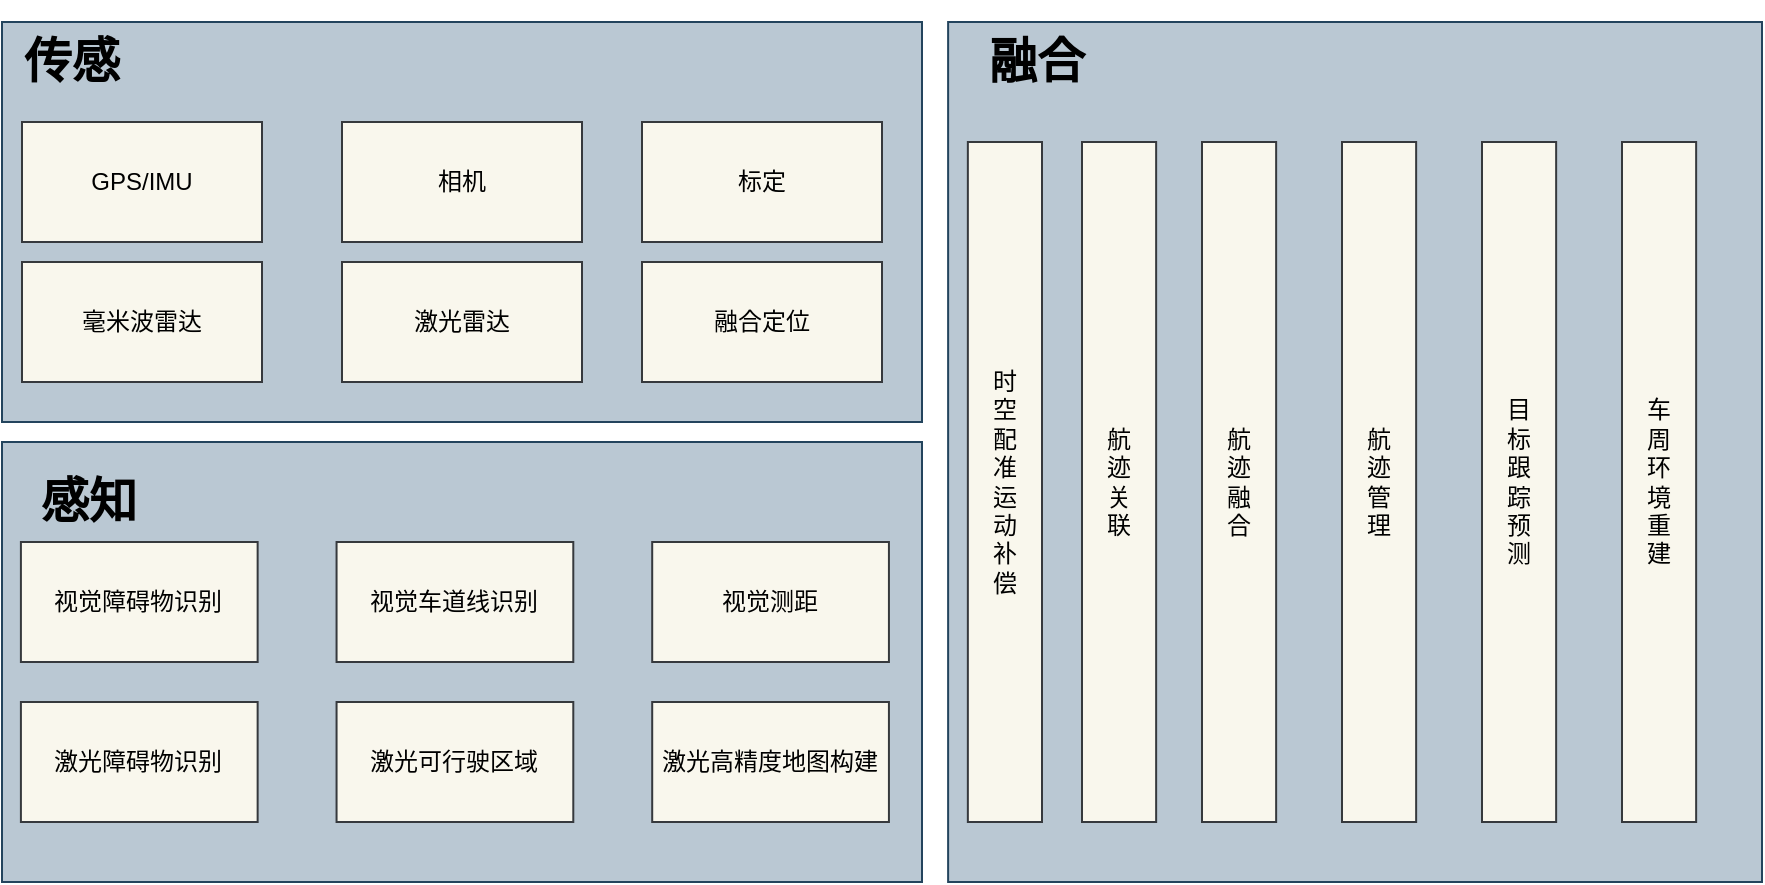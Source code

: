 <mxfile version="14.6.12" type="github">
  <diagram id="O4AEN3zp3_15e8FMVuli" name="第 1 页">
    <mxGraphModel dx="1221" dy="644" grid="1" gridSize="10" guides="1" tooltips="1" connect="1" arrows="1" fold="1" page="1" pageScale="1" pageWidth="3300" pageHeight="4681" math="0" shadow="0">
      <root>
        <mxCell id="0" />
        <mxCell id="1" parent="0" />
        <mxCell id="3C201Es5-cZDIYYvgIIJ-50" value="" style="group;fillColor=#f5f5f5;strokeColor=#666666;fontColor=#333333;" vertex="1" connectable="0" parent="1">
          <mxGeometry x="130" y="130" width="460" height="200" as="geometry" />
        </mxCell>
        <mxCell id="3C201Es5-cZDIYYvgIIJ-47" value="" style="rounded=0;whiteSpace=wrap;html=1;fillColor=#bac8d3;strokeColor=#23445d;" vertex="1" parent="3C201Es5-cZDIYYvgIIJ-50">
          <mxGeometry width="460" height="200" as="geometry" />
        </mxCell>
        <mxCell id="3C201Es5-cZDIYYvgIIJ-40" value="GPS/IMU" style="rounded=0;whiteSpace=wrap;html=1;fillColor=#f9f7ed;strokeColor=#36393d;" vertex="1" parent="3C201Es5-cZDIYYvgIIJ-50">
          <mxGeometry x="10" y="50" width="120" height="60" as="geometry" />
        </mxCell>
        <mxCell id="3C201Es5-cZDIYYvgIIJ-41" value="相机" style="rounded=0;whiteSpace=wrap;html=1;fillColor=#f9f7ed;strokeColor=#36393d;" vertex="1" parent="3C201Es5-cZDIYYvgIIJ-50">
          <mxGeometry x="170" y="50" width="120" height="60" as="geometry" />
        </mxCell>
        <mxCell id="3C201Es5-cZDIYYvgIIJ-42" value="毫米波雷达" style="rounded=0;whiteSpace=wrap;html=1;fillColor=#f9f7ed;strokeColor=#36393d;" vertex="1" parent="3C201Es5-cZDIYYvgIIJ-50">
          <mxGeometry x="10" y="120" width="120" height="60" as="geometry" />
        </mxCell>
        <mxCell id="3C201Es5-cZDIYYvgIIJ-43" value="激光雷达" style="rounded=0;whiteSpace=wrap;html=1;fillColor=#f9f7ed;strokeColor=#36393d;" vertex="1" parent="3C201Es5-cZDIYYvgIIJ-50">
          <mxGeometry x="170" y="120" width="120" height="60" as="geometry" />
        </mxCell>
        <mxCell id="3C201Es5-cZDIYYvgIIJ-44" value="标定" style="rounded=0;whiteSpace=wrap;html=1;fillColor=#f9f7ed;strokeColor=#36393d;" vertex="1" parent="3C201Es5-cZDIYYvgIIJ-50">
          <mxGeometry x="320" y="50" width="120" height="60" as="geometry" />
        </mxCell>
        <mxCell id="3C201Es5-cZDIYYvgIIJ-45" value="融合定位" style="rounded=0;whiteSpace=wrap;html=1;fillColor=#f9f7ed;strokeColor=#36393d;" vertex="1" parent="3C201Es5-cZDIYYvgIIJ-50">
          <mxGeometry x="320" y="120" width="120" height="60" as="geometry" />
        </mxCell>
        <mxCell id="3C201Es5-cZDIYYvgIIJ-49" value="&lt;h1&gt;传感&lt;/h1&gt;" style="text;html=1;strokeColor=none;fillColor=none;align=center;verticalAlign=middle;whiteSpace=wrap;rounded=0;" vertex="1" parent="3C201Es5-cZDIYYvgIIJ-50">
          <mxGeometry y="10" width="70" height="20" as="geometry" />
        </mxCell>
        <mxCell id="3C201Es5-cZDIYYvgIIJ-58" value="" style="group;fillColor=none;" vertex="1" connectable="0" parent="1">
          <mxGeometry x="603.06" y="130" width="406.94" height="430" as="geometry" />
        </mxCell>
        <mxCell id="3C201Es5-cZDIYYvgIIJ-17" value="" style="rounded=0;whiteSpace=wrap;html=1;fillColor=#bac8d3;strokeColor=#23445d;" vertex="1" parent="3C201Es5-cZDIYYvgIIJ-58">
          <mxGeometry width="406.94" height="430" as="geometry" />
        </mxCell>
        <mxCell id="3C201Es5-cZDIYYvgIIJ-8" value="&lt;div align=&quot;center&quot;&gt;时&lt;/div&gt;&lt;div align=&quot;center&quot;&gt;空&lt;/div&gt;&lt;div align=&quot;center&quot;&gt;配&lt;/div&gt;&lt;div align=&quot;center&quot;&gt;准&lt;/div&gt;&lt;div align=&quot;center&quot;&gt;运&lt;/div&gt;&lt;div align=&quot;center&quot;&gt;动&lt;/div&gt;&lt;div align=&quot;center&quot;&gt;补&lt;/div&gt;&lt;div align=&quot;center&quot;&gt;偿&lt;/div&gt;" style="rounded=0;whiteSpace=wrap;html=1;fillColor=#f9f7ed;strokeColor=#36393d;align=center;" vertex="1" parent="3C201Es5-cZDIYYvgIIJ-58">
          <mxGeometry x="9.87" y="60" width="37.07" height="340" as="geometry" />
        </mxCell>
        <mxCell id="3C201Es5-cZDIYYvgIIJ-19" value="&lt;h1&gt;融合&lt;/h1&gt;" style="text;html=1;strokeColor=none;fillColor=none;align=center;verticalAlign=middle;whiteSpace=wrap;rounded=0;" vertex="1" parent="3C201Es5-cZDIYYvgIIJ-58">
          <mxGeometry x="9.865" y="10" width="69.048" height="20" as="geometry" />
        </mxCell>
        <mxCell id="3C201Es5-cZDIYYvgIIJ-51" value="&lt;div align=&quot;center&quot;&gt;航&lt;/div&gt;&lt;div align=&quot;center&quot;&gt;迹&lt;/div&gt;&lt;div align=&quot;center&quot;&gt;关&lt;/div&gt;&lt;div align=&quot;center&quot;&gt;联&lt;br&gt;&lt;/div&gt;" style="rounded=0;whiteSpace=wrap;html=1;fillColor=#f9f7ed;strokeColor=#36393d;align=center;" vertex="1" parent="3C201Es5-cZDIYYvgIIJ-58">
          <mxGeometry x="66.94" y="60" width="37.07" height="340" as="geometry" />
        </mxCell>
        <mxCell id="3C201Es5-cZDIYYvgIIJ-53" value="&lt;div align=&quot;center&quot;&gt;航&lt;/div&gt;&lt;div align=&quot;center&quot;&gt;迹&lt;/div&gt;&lt;div align=&quot;center&quot;&gt;融&lt;/div&gt;&lt;div align=&quot;center&quot;&gt;合&lt;br&gt;&lt;/div&gt;" style="rounded=0;whiteSpace=wrap;html=1;fillColor=#f9f7ed;strokeColor=#36393d;align=center;" vertex="1" parent="3C201Es5-cZDIYYvgIIJ-58">
          <mxGeometry x="126.94" y="60" width="37.07" height="340" as="geometry" />
        </mxCell>
        <mxCell id="3C201Es5-cZDIYYvgIIJ-54" value="&lt;div align=&quot;center&quot;&gt;航&lt;/div&gt;&lt;div align=&quot;center&quot;&gt;迹&lt;/div&gt;&lt;div align=&quot;center&quot;&gt;管&lt;/div&gt;&lt;div align=&quot;center&quot;&gt;理&lt;br&gt;&lt;/div&gt;" style="rounded=0;whiteSpace=wrap;html=1;fillColor=#f9f7ed;strokeColor=#36393d;align=center;" vertex="1" parent="3C201Es5-cZDIYYvgIIJ-58">
          <mxGeometry x="196.94" y="60" width="37.07" height="340" as="geometry" />
        </mxCell>
        <mxCell id="3C201Es5-cZDIYYvgIIJ-56" value="&lt;div&gt;目&lt;/div&gt;&lt;div&gt;标&lt;/div&gt;&lt;div&gt;跟&lt;/div&gt;&lt;div&gt;踪&lt;/div&gt;&lt;div&gt;预&lt;/div&gt;&lt;div&gt;测&lt;/div&gt;" style="rounded=0;whiteSpace=wrap;html=1;fillColor=#f9f7ed;strokeColor=#36393d;align=center;" vertex="1" parent="3C201Es5-cZDIYYvgIIJ-58">
          <mxGeometry x="266.94" y="60" width="37.07" height="340" as="geometry" />
        </mxCell>
        <mxCell id="3C201Es5-cZDIYYvgIIJ-57" value="&lt;div&gt;车&lt;/div&gt;&lt;div&gt;周&lt;/div&gt;&lt;div&gt;环&lt;/div&gt;&lt;div&gt;境&lt;/div&gt;&lt;div&gt;重&lt;/div&gt;&lt;div&gt;建&lt;/div&gt;" style="rounded=0;whiteSpace=wrap;html=1;fillColor=#f9f7ed;strokeColor=#36393d;align=center;" vertex="1" parent="3C201Es5-cZDIYYvgIIJ-58">
          <mxGeometry x="336.94" y="60" width="37.07" height="340" as="geometry" />
        </mxCell>
        <mxCell id="3C201Es5-cZDIYYvgIIJ-60" value="" style="group" vertex="1" connectable="0" parent="1">
          <mxGeometry x="130" y="340" width="460" height="220" as="geometry" />
        </mxCell>
        <mxCell id="3C201Es5-cZDIYYvgIIJ-16" value="" style="rounded=0;whiteSpace=wrap;html=1;fillColor=#bac8d3;strokeColor=#23445d;" vertex="1" parent="3C201Es5-cZDIYYvgIIJ-60">
          <mxGeometry width="460" height="220" as="geometry" />
        </mxCell>
        <mxCell id="3C201Es5-cZDIYYvgIIJ-1" value="视觉障碍物识别" style="rounded=0;whiteSpace=wrap;html=1;fillColor=#f9f7ed;strokeColor=#36393d;" vertex="1" parent="3C201Es5-cZDIYYvgIIJ-60">
          <mxGeometry x="9.456" y="50" width="118.367" height="60" as="geometry" />
        </mxCell>
        <mxCell id="3C201Es5-cZDIYYvgIIJ-2" value="视觉车道线识别" style="rounded=0;whiteSpace=wrap;html=1;fillColor=#f9f7ed;strokeColor=#36393d;" vertex="1" parent="3C201Es5-cZDIYYvgIIJ-60">
          <mxGeometry x="167.279" y="50" width="118.367" height="60" as="geometry" />
        </mxCell>
        <mxCell id="3C201Es5-cZDIYYvgIIJ-3" value="视觉测距" style="rounded=0;whiteSpace=wrap;html=1;fillColor=#f9f7ed;strokeColor=#36393d;" vertex="1" parent="3C201Es5-cZDIYYvgIIJ-60">
          <mxGeometry x="325.102" y="50" width="118.367" height="60" as="geometry" />
        </mxCell>
        <mxCell id="3C201Es5-cZDIYYvgIIJ-5" value="激光可行驶区域" style="rounded=0;whiteSpace=wrap;html=1;fillColor=#f9f7ed;strokeColor=#36393d;" vertex="1" parent="3C201Es5-cZDIYYvgIIJ-60">
          <mxGeometry x="167.279" y="130" width="118.367" height="60" as="geometry" />
        </mxCell>
        <mxCell id="3C201Es5-cZDIYYvgIIJ-6" value="激光障碍物识别" style="rounded=0;whiteSpace=wrap;html=1;fillColor=#f9f7ed;strokeColor=#36393d;" vertex="1" parent="3C201Es5-cZDIYYvgIIJ-60">
          <mxGeometry x="9.456" y="130" width="118.367" height="60" as="geometry" />
        </mxCell>
        <mxCell id="3C201Es5-cZDIYYvgIIJ-7" value="激光高精度地图构建" style="rounded=0;whiteSpace=wrap;html=1;fillColor=#f9f7ed;strokeColor=#36393d;" vertex="1" parent="3C201Es5-cZDIYYvgIIJ-60">
          <mxGeometry x="325.102" y="130" width="118.367" height="60" as="geometry" />
        </mxCell>
        <mxCell id="3C201Es5-cZDIYYvgIIJ-18" value="&lt;h1&gt;感知&lt;/h1&gt;" style="text;html=1;strokeColor=none;fillColor=none;align=center;verticalAlign=middle;whiteSpace=wrap;rounded=0;" vertex="1" parent="3C201Es5-cZDIYYvgIIJ-60">
          <mxGeometry x="9.456" y="20" width="69.048" height="20" as="geometry" />
        </mxCell>
      </root>
    </mxGraphModel>
  </diagram>
</mxfile>
